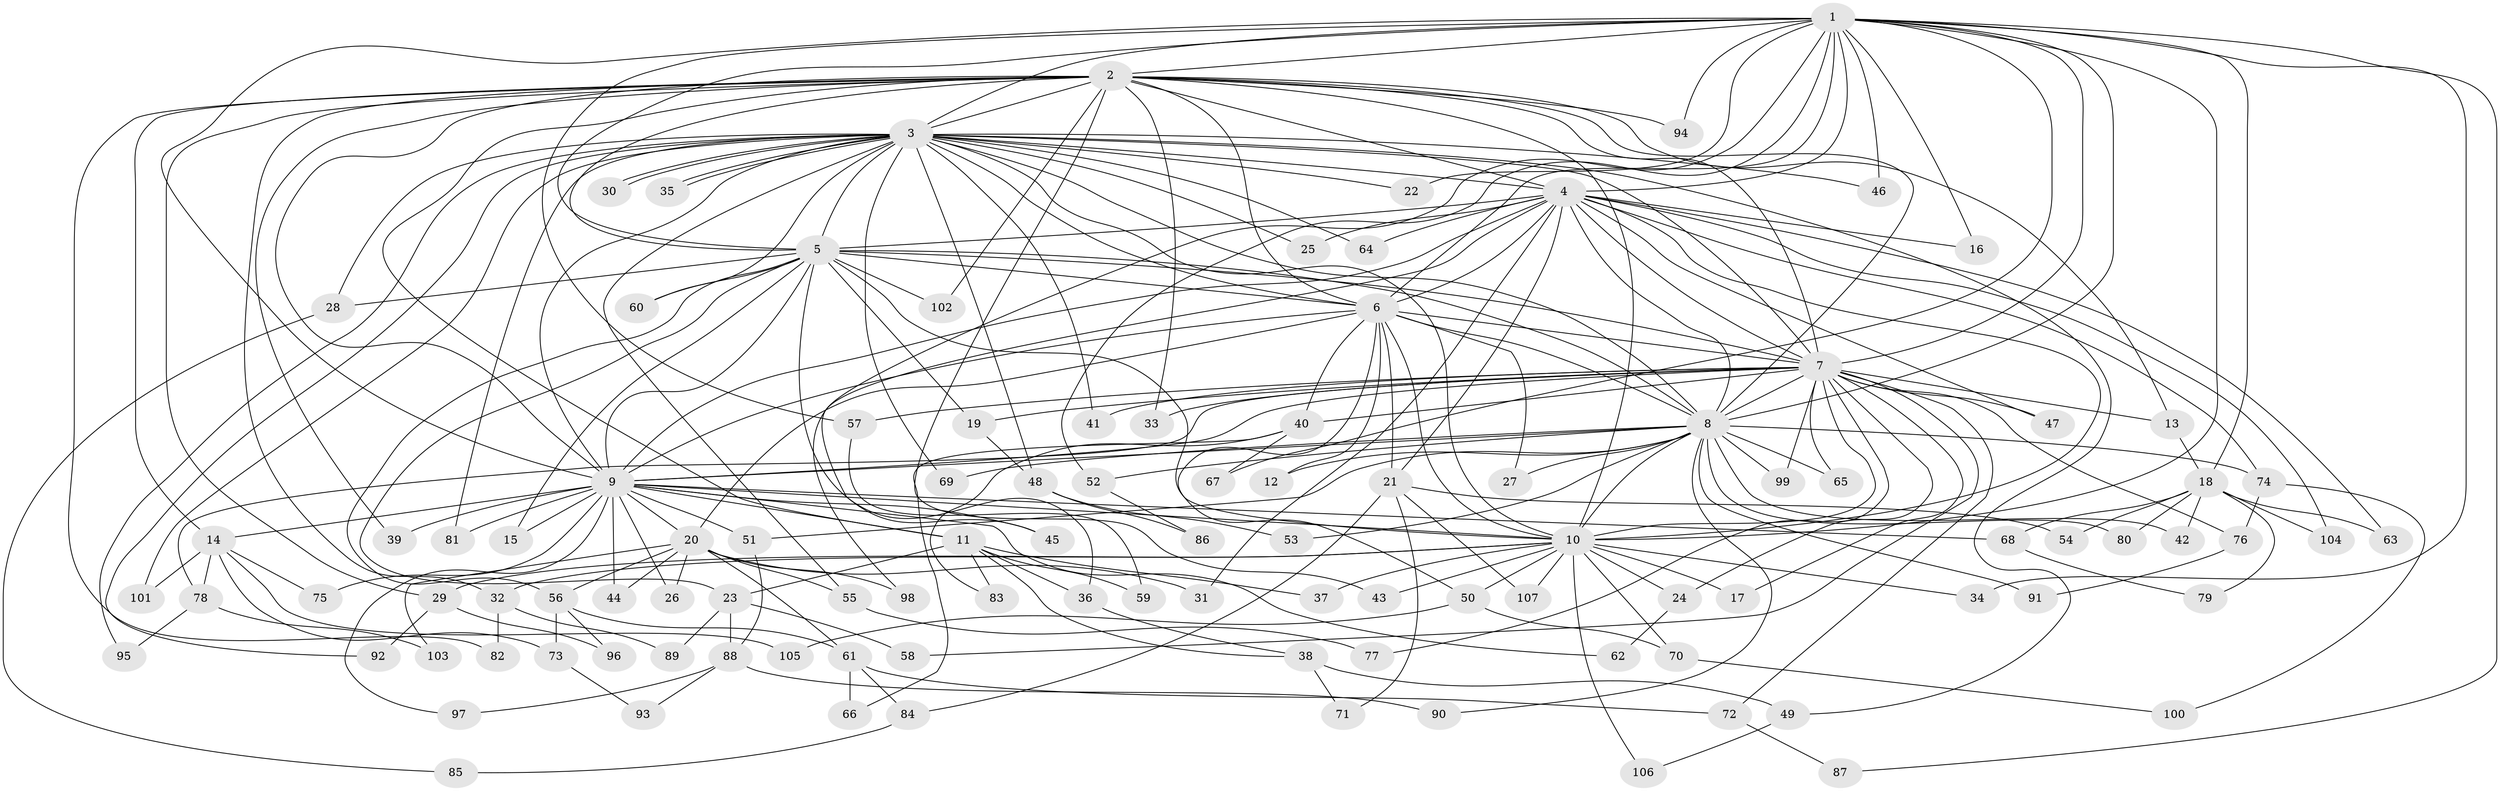 // Generated by graph-tools (version 1.1) at 2025/25/03/09/25 03:25:41]
// undirected, 107 vertices, 239 edges
graph export_dot {
graph [start="1"]
  node [color=gray90,style=filled];
  1;
  2;
  3;
  4;
  5;
  6;
  7;
  8;
  9;
  10;
  11;
  12;
  13;
  14;
  15;
  16;
  17;
  18;
  19;
  20;
  21;
  22;
  23;
  24;
  25;
  26;
  27;
  28;
  29;
  30;
  31;
  32;
  33;
  34;
  35;
  36;
  37;
  38;
  39;
  40;
  41;
  42;
  43;
  44;
  45;
  46;
  47;
  48;
  49;
  50;
  51;
  52;
  53;
  54;
  55;
  56;
  57;
  58;
  59;
  60;
  61;
  62;
  63;
  64;
  65;
  66;
  67;
  68;
  69;
  70;
  71;
  72;
  73;
  74;
  75;
  76;
  77;
  78;
  79;
  80;
  81;
  82;
  83;
  84;
  85;
  86;
  87;
  88;
  89;
  90;
  91;
  92;
  93;
  94;
  95;
  96;
  97;
  98;
  99;
  100;
  101;
  102;
  103;
  104;
  105;
  106;
  107;
  1 -- 2;
  1 -- 3;
  1 -- 4;
  1 -- 5;
  1 -- 6;
  1 -- 7;
  1 -- 8;
  1 -- 9;
  1 -- 10;
  1 -- 16;
  1 -- 18;
  1 -- 22;
  1 -- 34;
  1 -- 45;
  1 -- 46;
  1 -- 52;
  1 -- 57;
  1 -- 67;
  1 -- 87;
  1 -- 94;
  2 -- 3;
  2 -- 4;
  2 -- 5;
  2 -- 6;
  2 -- 7;
  2 -- 8;
  2 -- 9;
  2 -- 10;
  2 -- 11;
  2 -- 13;
  2 -- 14;
  2 -- 29;
  2 -- 32;
  2 -- 33;
  2 -- 39;
  2 -- 43;
  2 -- 82;
  2 -- 94;
  2 -- 102;
  3 -- 4;
  3 -- 5;
  3 -- 6;
  3 -- 7;
  3 -- 8;
  3 -- 9;
  3 -- 10;
  3 -- 22;
  3 -- 25;
  3 -- 28;
  3 -- 30;
  3 -- 30;
  3 -- 35;
  3 -- 35;
  3 -- 41;
  3 -- 46;
  3 -- 48;
  3 -- 49;
  3 -- 55;
  3 -- 60;
  3 -- 64;
  3 -- 69;
  3 -- 81;
  3 -- 92;
  3 -- 95;
  3 -- 101;
  4 -- 5;
  4 -- 6;
  4 -- 7;
  4 -- 8;
  4 -- 9;
  4 -- 10;
  4 -- 16;
  4 -- 21;
  4 -- 25;
  4 -- 31;
  4 -- 47;
  4 -- 63;
  4 -- 64;
  4 -- 74;
  4 -- 98;
  4 -- 104;
  5 -- 6;
  5 -- 7;
  5 -- 8;
  5 -- 9;
  5 -- 10;
  5 -- 15;
  5 -- 19;
  5 -- 23;
  5 -- 28;
  5 -- 36;
  5 -- 56;
  5 -- 60;
  5 -- 102;
  6 -- 7;
  6 -- 8;
  6 -- 9;
  6 -- 10;
  6 -- 12;
  6 -- 20;
  6 -- 21;
  6 -- 27;
  6 -- 40;
  6 -- 50;
  7 -- 8;
  7 -- 9;
  7 -- 10;
  7 -- 13;
  7 -- 17;
  7 -- 19;
  7 -- 24;
  7 -- 33;
  7 -- 40;
  7 -- 41;
  7 -- 47;
  7 -- 57;
  7 -- 58;
  7 -- 65;
  7 -- 72;
  7 -- 76;
  7 -- 77;
  7 -- 78;
  7 -- 99;
  8 -- 9;
  8 -- 10;
  8 -- 12;
  8 -- 27;
  8 -- 42;
  8 -- 51;
  8 -- 52;
  8 -- 53;
  8 -- 65;
  8 -- 69;
  8 -- 74;
  8 -- 80;
  8 -- 90;
  8 -- 91;
  8 -- 99;
  9 -- 10;
  9 -- 11;
  9 -- 14;
  9 -- 15;
  9 -- 20;
  9 -- 26;
  9 -- 39;
  9 -- 44;
  9 -- 45;
  9 -- 51;
  9 -- 62;
  9 -- 68;
  9 -- 75;
  9 -- 81;
  9 -- 97;
  10 -- 17;
  10 -- 24;
  10 -- 29;
  10 -- 32;
  10 -- 34;
  10 -- 37;
  10 -- 43;
  10 -- 50;
  10 -- 70;
  10 -- 106;
  10 -- 107;
  11 -- 23;
  11 -- 36;
  11 -- 37;
  11 -- 38;
  11 -- 59;
  11 -- 83;
  13 -- 18;
  14 -- 73;
  14 -- 75;
  14 -- 78;
  14 -- 101;
  14 -- 105;
  18 -- 42;
  18 -- 54;
  18 -- 63;
  18 -- 68;
  18 -- 79;
  18 -- 80;
  18 -- 104;
  19 -- 48;
  20 -- 26;
  20 -- 31;
  20 -- 44;
  20 -- 55;
  20 -- 56;
  20 -- 61;
  20 -- 98;
  20 -- 103;
  21 -- 54;
  21 -- 71;
  21 -- 84;
  21 -- 107;
  23 -- 58;
  23 -- 88;
  23 -- 89;
  24 -- 62;
  28 -- 85;
  29 -- 92;
  29 -- 96;
  32 -- 82;
  32 -- 89;
  36 -- 38;
  38 -- 49;
  38 -- 71;
  40 -- 66;
  40 -- 67;
  40 -- 83;
  48 -- 53;
  48 -- 86;
  49 -- 106;
  50 -- 70;
  50 -- 105;
  51 -- 88;
  52 -- 86;
  55 -- 77;
  56 -- 61;
  56 -- 73;
  56 -- 96;
  57 -- 59;
  61 -- 66;
  61 -- 72;
  61 -- 84;
  68 -- 79;
  70 -- 100;
  72 -- 87;
  73 -- 93;
  74 -- 76;
  74 -- 100;
  76 -- 91;
  78 -- 95;
  78 -- 103;
  84 -- 85;
  88 -- 90;
  88 -- 93;
  88 -- 97;
}
